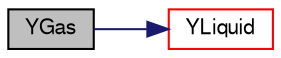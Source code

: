 digraph "YGas"
{
  bgcolor="transparent";
  edge [fontname="FreeSans",fontsize="10",labelfontname="FreeSans",labelfontsize="10"];
  node [fontname="FreeSans",fontsize="10",shape=record];
  rankdir="LR";
  Node113 [label="YGas",height=0.2,width=0.4,color="black", fillcolor="grey75", style="filled", fontcolor="black"];
  Node113 -> Node114 [color="midnightblue",fontsize="10",style="solid",fontname="FreeSans"];
  Node114 [label="YLiquid",height=0.2,width=0.4,color="red",URL="$a23910.html#ae4f373932bbc1fd4c5378522b5acabe6",tooltip="Return const access to mass fractions of liquids. "];
}
